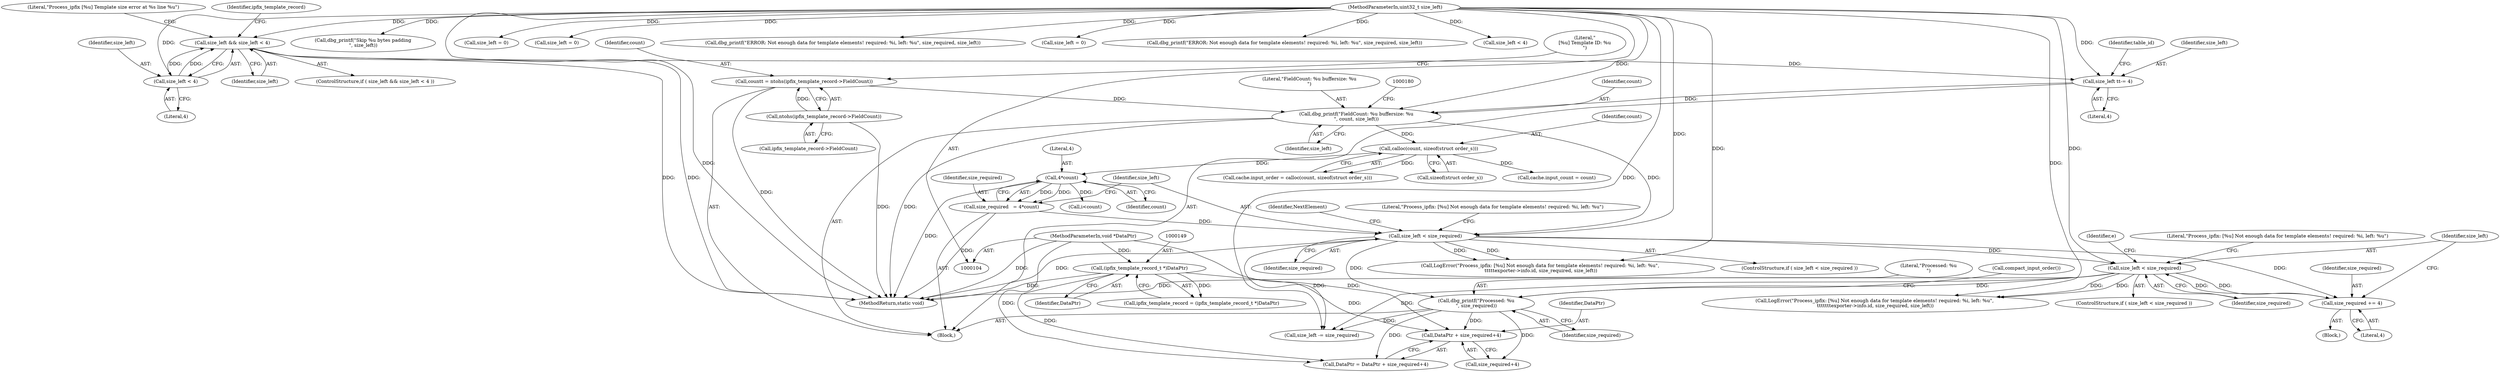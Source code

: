 digraph "0_nfdump_3b006ededaf351f1723aea6c727c9edd1b1fff9b@pointer" {
"1000622" [label="(Call,DataPtr + size_required+4)"];
"1000148" [label="(Call,(ipfix_template_record_t *)DataPtr)"];
"1000106" [label="(MethodParameterIn,void *DataPtr)"];
"1000455" [label="(Call,dbg_printf(\"Processed: %u\n\", size_required))"];
"1000283" [label="(Call,size_left < size_required)"];
"1000174" [label="(Call,dbg_printf(\"FieldCount: %u buffersize: %u\n\", count, size_left))"];
"1000160" [label="(Call,count\t = ntohs(ipfix_template_record->FieldCount))"];
"1000162" [label="(Call,ntohs(ipfix_template_record->FieldCount))"];
"1000151" [label="(Call,size_left \t\t-= 4)"];
"1000125" [label="(Call,size_left && size_left < 4)"];
"1000127" [label="(Call,size_left < 4)"];
"1000107" [label="(MethodParameterIn,uint32_t size_left)"];
"1000277" [label="(Call,size_required   = 4*count)"];
"1000279" [label="(Call,4*count)"];
"1000252" [label="(Call,calloc(count, sizeof(struct order_s)))"];
"1000393" [label="(Call,size_left < size_required)"];
"1000389" [label="(Call,size_required += 4)"];
"1000282" [label="(ControlStructure,if ( size_left < size_required ))"];
"1000393" [label="(Call,size_left < size_required)"];
"1000457" [label="(Identifier,size_required)"];
"1000125" [label="(Call,size_left && size_left < 4)"];
"1000177" [label="(Identifier,size_left)"];
"1000129" [label="(Literal,4)"];
"1000148" [label="(Call,(ipfix_template_record_t *)DataPtr)"];
"1000397" [label="(Call,LogError(\"Process_ipfix: [%u] Not enough data for template elements! required: %i, left: %u\", \n\t\t\t\t\t\t\texporter->info.id, size_required, size_left))"];
"1000116" [label="(Block,)"];
"1000459" [label="(Call,compact_input_order())"];
"1000285" [label="(Identifier,size_required)"];
"1000632" [label="(Call,dbg_printf(\"Skip %u bytes padding\n\", size_left))"];
"1000155" [label="(Identifier,table_id)"];
"1000167" [label="(Literal,\"\n[%u] Template ID: %u\n\")"];
"1000128" [label="(Identifier,size_left)"];
"1000623" [label="(Identifier,DataPtr)"];
"1000252" [label="(Call,calloc(count, sizeof(struct order_s)))"];
"1000617" [label="(Call,size_left -= size_required)"];
"1000392" [label="(ControlStructure,if ( size_left < size_required ))"];
"1000147" [label="(Identifier,ipfix_template_record)"];
"1000415" [label="(Identifier,e)"];
"1000390" [label="(Identifier,size_required)"];
"1000142" [label="(Call,size_left = 0)"];
"1000647" [label="(MethodReturn,static void)"];
"1000382" [label="(Block,)"];
"1000312" [label="(Call,i<count)"];
"1000389" [label="(Call,size_required += 4)"];
"1000278" [label="(Identifier,size_required)"];
"1000279" [label="(Call,4*count)"];
"1000394" [label="(Identifier,size_left)"];
"1000127" [label="(Call,size_left < 4)"];
"1000302" [label="(Identifier,NextElement)"];
"1000288" [label="(Literal,\"Process_ipfix: [%u] Not enough data for template elements! required: %i, left: %u\")"];
"1000174" [label="(Call,dbg_printf(\"FieldCount: %u buffersize: %u\n\", count, size_left))"];
"1000635" [label="(Call,size_left = 0)"];
"1000283" [label="(Call,size_left < size_required)"];
"1000151" [label="(Call,size_left \t\t-= 4)"];
"1000296" [label="(Call,dbg_printf(\"ERROR: Not enough data for template elements! required: %i, left: %u\", size_required, size_left))"];
"1000152" [label="(Identifier,size_left)"];
"1000146" [label="(Call,ipfix_template_record = (ipfix_template_record_t *)DataPtr)"];
"1000153" [label="(Literal,4)"];
"1000268" [label="(Call,size_left = 0)"];
"1000132" [label="(Literal,\"Process_ipfix [%u] Template size error at %s line %u\")"];
"1000124" [label="(ControlStructure,if ( size_left && size_left < 4 ))"];
"1000176" [label="(Identifier,count)"];
"1000406" [label="(Call,dbg_printf(\"ERROR: Not enough data for template elements! required: %i, left: %u\", size_required, size_left))"];
"1000163" [label="(Call,ipfix_template_record->FieldCount)"];
"1000272" [label="(Call,cache.input_count = count)"];
"1000175" [label="(Literal,\"FieldCount: %u buffersize: %u\n\")"];
"1000620" [label="(Call,DataPtr = DataPtr + size_required+4)"];
"1000456" [label="(Literal,\"Processed: %u\n\")"];
"1000160" [label="(Call,count\t = ntohs(ipfix_template_record->FieldCount))"];
"1000624" [label="(Call,size_required+4)"];
"1000280" [label="(Literal,4)"];
"1000254" [label="(Call,sizeof(struct order_s))"];
"1000455" [label="(Call,dbg_printf(\"Processed: %u\n\", size_required))"];
"1000398" [label="(Literal,\"Process_ipfix: [%u] Not enough data for template elements! required: %i, left: %u\")"];
"1000277" [label="(Call,size_required   = 4*count)"];
"1000253" [label="(Identifier,count)"];
"1000162" [label="(Call,ntohs(ipfix_template_record->FieldCount))"];
"1000281" [label="(Identifier,count)"];
"1000628" [label="(Call,size_left < 4)"];
"1000395" [label="(Identifier,size_required)"];
"1000391" [label="(Literal,4)"];
"1000107" [label="(MethodParameterIn,uint32_t size_left)"];
"1000287" [label="(Call,LogError(\"Process_ipfix: [%u] Not enough data for template elements! required: %i, left: %u\", \n\t\t\t\t\texporter->info.id, size_required, size_left))"];
"1000622" [label="(Call,DataPtr + size_required+4)"];
"1000150" [label="(Identifier,DataPtr)"];
"1000161" [label="(Identifier,count)"];
"1000248" [label="(Call,cache.input_order = calloc(count, sizeof(struct order_s)))"];
"1000106" [label="(MethodParameterIn,void *DataPtr)"];
"1000126" [label="(Identifier,size_left)"];
"1000284" [label="(Identifier,size_left)"];
"1000622" -> "1000620"  [label="AST: "];
"1000622" -> "1000624"  [label="CFG: "];
"1000623" -> "1000622"  [label="AST: "];
"1000624" -> "1000622"  [label="AST: "];
"1000620" -> "1000622"  [label="CFG: "];
"1000148" -> "1000622"  [label="DDG: "];
"1000106" -> "1000622"  [label="DDG: "];
"1000455" -> "1000622"  [label="DDG: "];
"1000148" -> "1000146"  [label="AST: "];
"1000148" -> "1000150"  [label="CFG: "];
"1000149" -> "1000148"  [label="AST: "];
"1000150" -> "1000148"  [label="AST: "];
"1000146" -> "1000148"  [label="CFG: "];
"1000148" -> "1000647"  [label="DDG: "];
"1000148" -> "1000146"  [label="DDG: "];
"1000106" -> "1000148"  [label="DDG: "];
"1000148" -> "1000620"  [label="DDG: "];
"1000106" -> "1000104"  [label="AST: "];
"1000106" -> "1000647"  [label="DDG: "];
"1000106" -> "1000620"  [label="DDG: "];
"1000455" -> "1000116"  [label="AST: "];
"1000455" -> "1000457"  [label="CFG: "];
"1000456" -> "1000455"  [label="AST: "];
"1000457" -> "1000455"  [label="AST: "];
"1000459" -> "1000455"  [label="CFG: "];
"1000283" -> "1000455"  [label="DDG: "];
"1000393" -> "1000455"  [label="DDG: "];
"1000455" -> "1000617"  [label="DDG: "];
"1000455" -> "1000620"  [label="DDG: "];
"1000455" -> "1000624"  [label="DDG: "];
"1000283" -> "1000282"  [label="AST: "];
"1000283" -> "1000285"  [label="CFG: "];
"1000284" -> "1000283"  [label="AST: "];
"1000285" -> "1000283"  [label="AST: "];
"1000288" -> "1000283"  [label="CFG: "];
"1000302" -> "1000283"  [label="CFG: "];
"1000283" -> "1000647"  [label="DDG: "];
"1000174" -> "1000283"  [label="DDG: "];
"1000107" -> "1000283"  [label="DDG: "];
"1000277" -> "1000283"  [label="DDG: "];
"1000283" -> "1000287"  [label="DDG: "];
"1000283" -> "1000287"  [label="DDG: "];
"1000283" -> "1000389"  [label="DDG: "];
"1000283" -> "1000393"  [label="DDG: "];
"1000283" -> "1000617"  [label="DDG: "];
"1000174" -> "1000116"  [label="AST: "];
"1000174" -> "1000177"  [label="CFG: "];
"1000175" -> "1000174"  [label="AST: "];
"1000176" -> "1000174"  [label="AST: "];
"1000177" -> "1000174"  [label="AST: "];
"1000180" -> "1000174"  [label="CFG: "];
"1000174" -> "1000647"  [label="DDG: "];
"1000160" -> "1000174"  [label="DDG: "];
"1000151" -> "1000174"  [label="DDG: "];
"1000107" -> "1000174"  [label="DDG: "];
"1000174" -> "1000252"  [label="DDG: "];
"1000160" -> "1000116"  [label="AST: "];
"1000160" -> "1000162"  [label="CFG: "];
"1000161" -> "1000160"  [label="AST: "];
"1000162" -> "1000160"  [label="AST: "];
"1000167" -> "1000160"  [label="CFG: "];
"1000160" -> "1000647"  [label="DDG: "];
"1000162" -> "1000160"  [label="DDG: "];
"1000162" -> "1000163"  [label="CFG: "];
"1000163" -> "1000162"  [label="AST: "];
"1000162" -> "1000647"  [label="DDG: "];
"1000151" -> "1000116"  [label="AST: "];
"1000151" -> "1000153"  [label="CFG: "];
"1000152" -> "1000151"  [label="AST: "];
"1000153" -> "1000151"  [label="AST: "];
"1000155" -> "1000151"  [label="CFG: "];
"1000125" -> "1000151"  [label="DDG: "];
"1000107" -> "1000151"  [label="DDG: "];
"1000125" -> "1000124"  [label="AST: "];
"1000125" -> "1000126"  [label="CFG: "];
"1000125" -> "1000127"  [label="CFG: "];
"1000126" -> "1000125"  [label="AST: "];
"1000127" -> "1000125"  [label="AST: "];
"1000132" -> "1000125"  [label="CFG: "];
"1000147" -> "1000125"  [label="CFG: "];
"1000125" -> "1000647"  [label="DDG: "];
"1000125" -> "1000647"  [label="DDG: "];
"1000127" -> "1000125"  [label="DDG: "];
"1000127" -> "1000125"  [label="DDG: "];
"1000107" -> "1000125"  [label="DDG: "];
"1000127" -> "1000129"  [label="CFG: "];
"1000128" -> "1000127"  [label="AST: "];
"1000129" -> "1000127"  [label="AST: "];
"1000107" -> "1000127"  [label="DDG: "];
"1000107" -> "1000104"  [label="AST: "];
"1000107" -> "1000647"  [label="DDG: "];
"1000107" -> "1000142"  [label="DDG: "];
"1000107" -> "1000268"  [label="DDG: "];
"1000107" -> "1000287"  [label="DDG: "];
"1000107" -> "1000296"  [label="DDG: "];
"1000107" -> "1000393"  [label="DDG: "];
"1000107" -> "1000397"  [label="DDG: "];
"1000107" -> "1000406"  [label="DDG: "];
"1000107" -> "1000617"  [label="DDG: "];
"1000107" -> "1000628"  [label="DDG: "];
"1000107" -> "1000632"  [label="DDG: "];
"1000107" -> "1000635"  [label="DDG: "];
"1000277" -> "1000116"  [label="AST: "];
"1000277" -> "1000279"  [label="CFG: "];
"1000278" -> "1000277"  [label="AST: "];
"1000279" -> "1000277"  [label="AST: "];
"1000284" -> "1000277"  [label="CFG: "];
"1000277" -> "1000647"  [label="DDG: "];
"1000279" -> "1000277"  [label="DDG: "];
"1000279" -> "1000277"  [label="DDG: "];
"1000279" -> "1000281"  [label="CFG: "];
"1000280" -> "1000279"  [label="AST: "];
"1000281" -> "1000279"  [label="AST: "];
"1000279" -> "1000647"  [label="DDG: "];
"1000252" -> "1000279"  [label="DDG: "];
"1000279" -> "1000312"  [label="DDG: "];
"1000252" -> "1000248"  [label="AST: "];
"1000252" -> "1000254"  [label="CFG: "];
"1000253" -> "1000252"  [label="AST: "];
"1000254" -> "1000252"  [label="AST: "];
"1000248" -> "1000252"  [label="CFG: "];
"1000252" -> "1000248"  [label="DDG: "];
"1000252" -> "1000272"  [label="DDG: "];
"1000393" -> "1000392"  [label="AST: "];
"1000393" -> "1000395"  [label="CFG: "];
"1000394" -> "1000393"  [label="AST: "];
"1000395" -> "1000393"  [label="AST: "];
"1000398" -> "1000393"  [label="CFG: "];
"1000415" -> "1000393"  [label="CFG: "];
"1000393" -> "1000647"  [label="DDG: "];
"1000393" -> "1000389"  [label="DDG: "];
"1000389" -> "1000393"  [label="DDG: "];
"1000393" -> "1000397"  [label="DDG: "];
"1000393" -> "1000397"  [label="DDG: "];
"1000393" -> "1000617"  [label="DDG: "];
"1000389" -> "1000382"  [label="AST: "];
"1000389" -> "1000391"  [label="CFG: "];
"1000390" -> "1000389"  [label="AST: "];
"1000391" -> "1000389"  [label="AST: "];
"1000394" -> "1000389"  [label="CFG: "];
}
